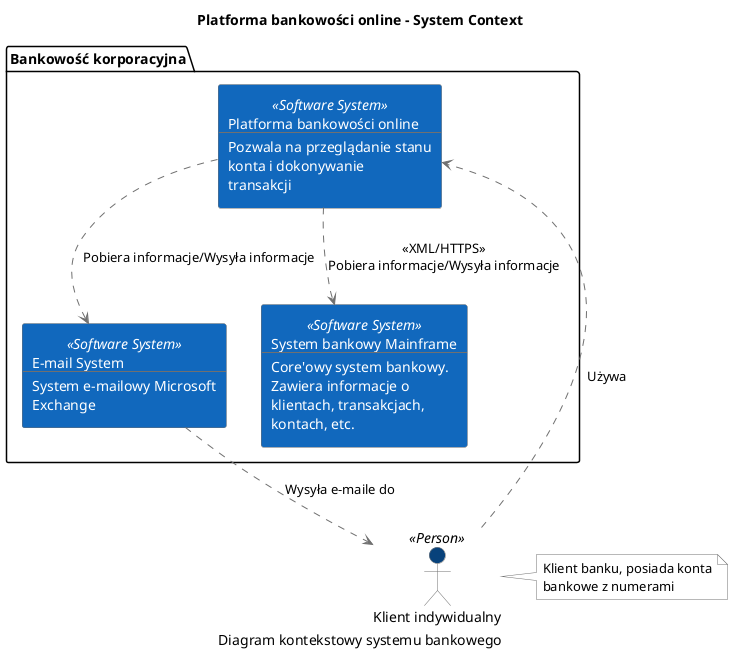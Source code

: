 @startuml(id=SystemContext)
scale max 2000x2000
title Platforma bankowości online - System Context
caption Diagram kontekstowy systemu bankowego

skinparam {
  shadowing false
  arrowColor #707070
  actorBorderColor #707070
  componentBorderColor #707070
  rectangleBorderColor #707070
  noteBackgroundColor #ffffff
  noteBorderColor #707070
  rectangleFontColor #ffffff
  rectangleStereotypeFontColor #ffffff
}
actor "Klient indywidualny" <<Person>> as 1 #08427b
note right of 1
  Klient banku, posiada konta
  bankowe z numerami
end note
package "Bankowość korporacyjna" {
  rectangle 4 <<Software System>> #1168bd [
    E-mail System
    --
    System e-mailowy Microsoft
    Exchange
  ]
  rectangle 2 <<Software System>> #1168bd [
    Platforma bankowości online
    --
    Pozwala na przeglądanie stanu
    konta i dokonywanie
    transakcji
  ]
  rectangle 3 <<Software System>> #1168bd [
    System bankowy Mainframe
    --
    Core'owy system bankowy.
    Zawiera informacje o
    klientach, transakcjach,
    kontach, etc.
  ]
}
4 .[#707070].> 1 : Wysyła e-maile do
1 .[#707070].> 2 : Używa
2 .[#707070].> 4 : Pobiera informacje/Wysyła informacje
2 .[#707070].> 3 : <<XML/HTTPS>>\nPobiera informacje/Wysyła informacje
@enduml
